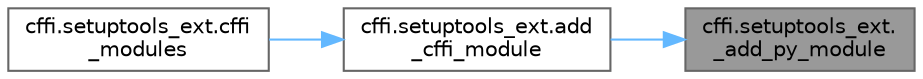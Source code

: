 digraph "cffi.setuptools_ext._add_py_module"
{
 // LATEX_PDF_SIZE
  bgcolor="transparent";
  edge [fontname=Helvetica,fontsize=10,labelfontname=Helvetica,labelfontsize=10];
  node [fontname=Helvetica,fontsize=10,shape=box,height=0.2,width=0.4];
  rankdir="RL";
  Node1 [id="Node000001",label="cffi.setuptools_ext.\l_add_py_module",height=0.2,width=0.4,color="gray40", fillcolor="grey60", style="filled", fontcolor="black",tooltip=" "];
  Node1 -> Node2 [id="edge1_Node000001_Node000002",dir="back",color="steelblue1",style="solid",tooltip=" "];
  Node2 [id="Node000002",label="cffi.setuptools_ext.add\l_cffi_module",height=0.2,width=0.4,color="grey40", fillcolor="white", style="filled",URL="$namespacecffi_1_1setuptools__ext.html#af4eac287d621ef5502abad04ab3d71cc",tooltip=" "];
  Node2 -> Node3 [id="edge2_Node000002_Node000003",dir="back",color="steelblue1",style="solid",tooltip=" "];
  Node3 [id="Node000003",label="cffi.setuptools_ext.cffi\l_modules",height=0.2,width=0.4,color="grey40", fillcolor="white", style="filled",URL="$namespacecffi_1_1setuptools__ext.html#aea51abae7a50b44898416b9706df6645",tooltip=" "];
}
